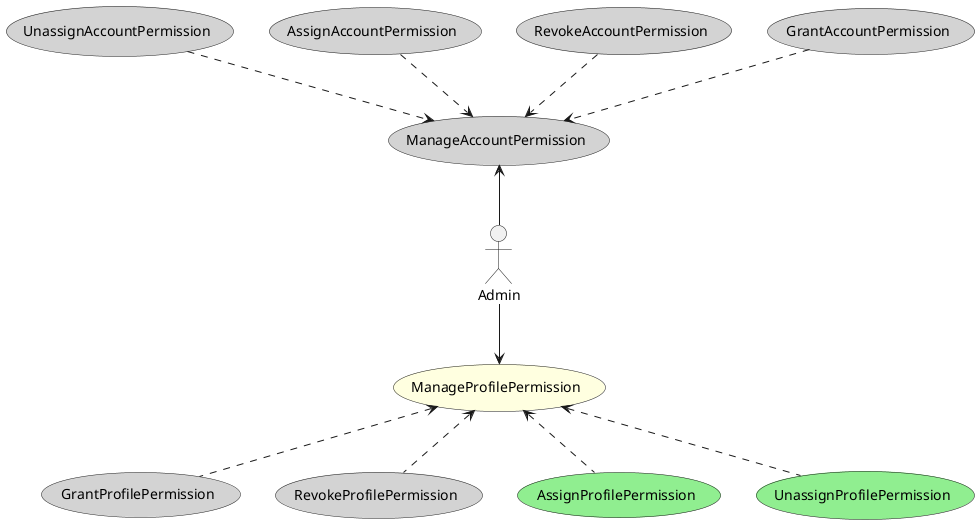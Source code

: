@startuml Use Case

actor Admin

usecase ManageProfilePermission #LightYellow
usecase GrantProfilePermission #LightGray
usecase RevokeProfilePermission #LightGray
usecase AssignProfilePermission #LightGreen
usecase UnassignProfilePermission #LightGreen
usecase ManageAccountPermission #LightGray
usecase GrantAccountPermission #LightGray
usecase RevokeAccountPermission #LightGray
usecase AssignAccountPermission #LightGray
usecase UnassignAccountPermission #LightGray

Admin -d-> (ManageProfilePermission) 
(ManageProfilePermission) <.d. (GrantProfilePermission) 
(ManageProfilePermission) <.d. (RevokeProfilePermission) 
(ManageProfilePermission) <.d. (AssignProfilePermission) 
(ManageProfilePermission) <.d. (UnassignProfilePermission) 

Admin -u-> (ManageAccountPermission) 
(ManageAccountPermission) <.u. (GrantAccountPermission) 
(ManageAccountPermission) <.u. (RevokeAccountPermission) 
(ManageAccountPermission) <.u. (AssignAccountPermission) 
(ManageAccountPermission) <.u. (UnassignAccountPermission) 

@enduml